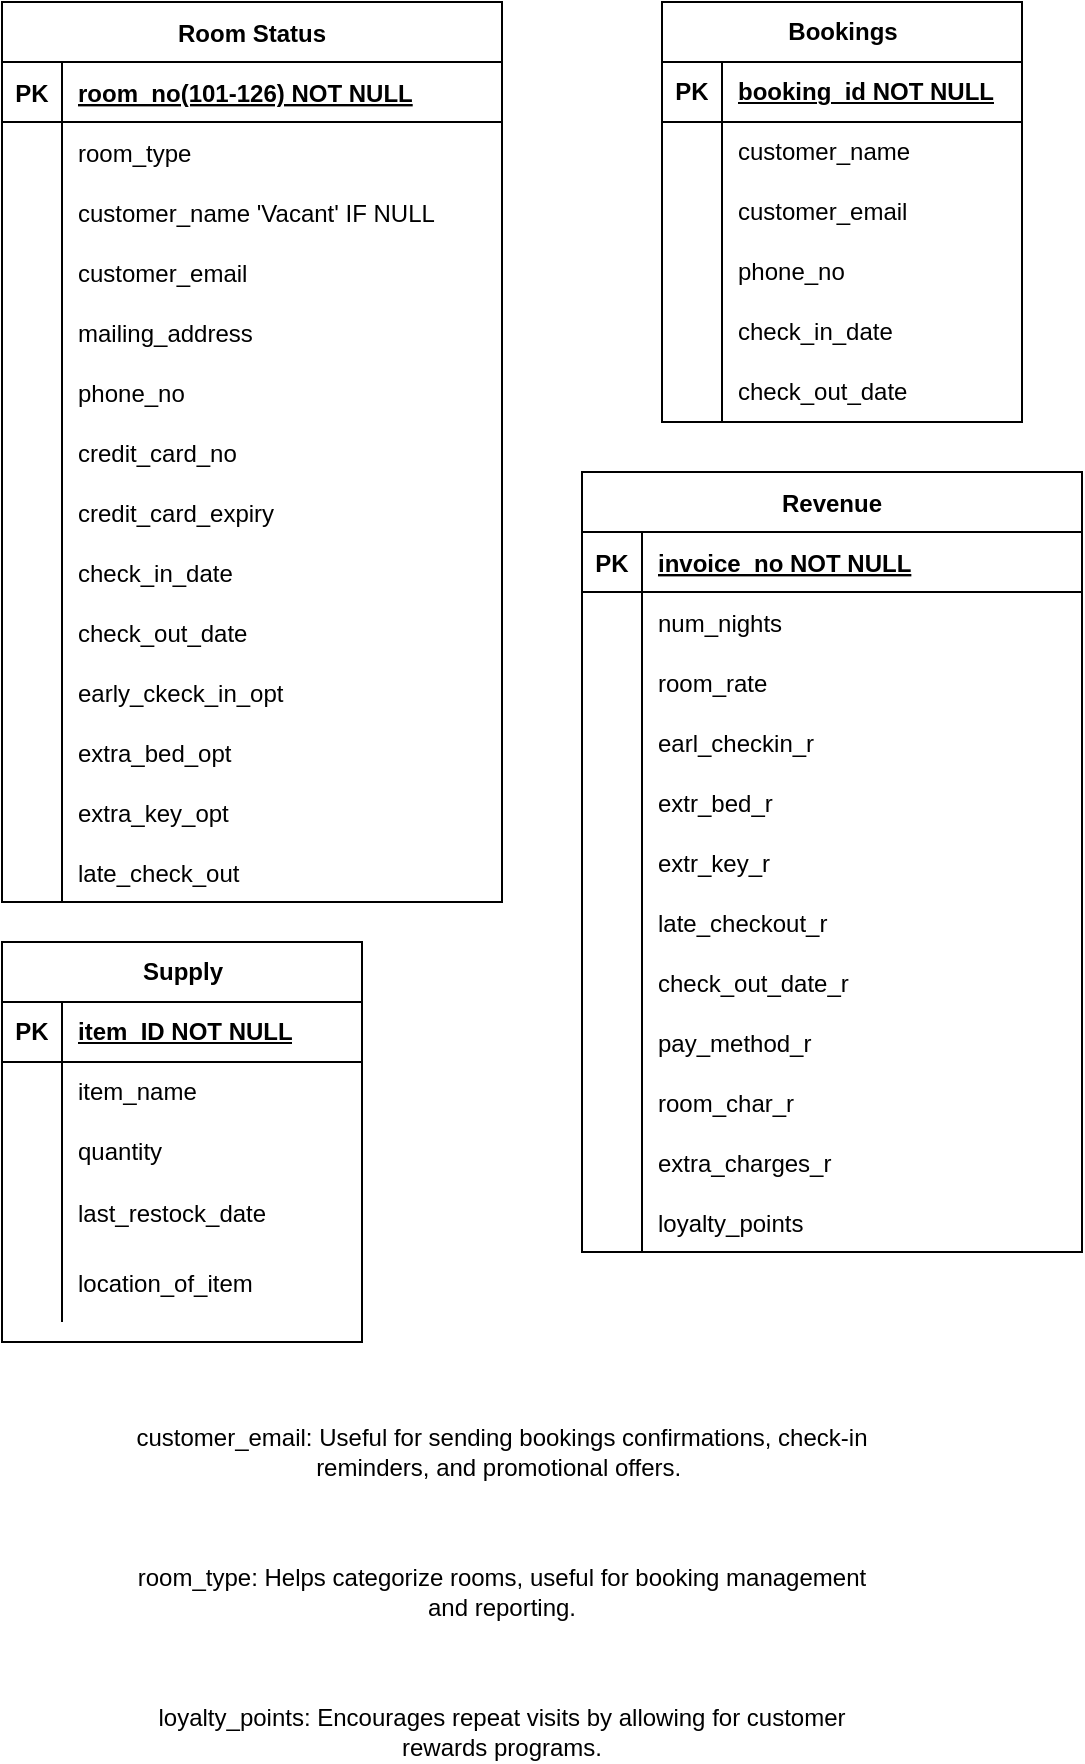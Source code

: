 <mxfile>
    <diagram id="R2lEEEUBdFMjLlhIrx00" name="Page-1">
        <mxGraphModel dx="530" dy="712" grid="1" gridSize="10" guides="1" tooltips="1" connect="1" arrows="1" fold="1" page="1" pageScale="1" pageWidth="850" pageHeight="1100" math="0" shadow="0" extFonts="Permanent Marker^https://fonts.googleapis.com/css?family=Permanent+Marker">
            <root>
                <mxCell id="0"/>
                <mxCell id="1" parent="0"/>
                <mxCell id="C-vyLk0tnHw3VtMMgP7b-23" value="Room Status" style="shape=table;startSize=30;container=1;collapsible=1;childLayout=tableLayout;fixedRows=1;rowLines=0;fontStyle=1;align=center;resizeLast=1;" parent="1" vertex="1">
                    <mxGeometry x="120" y="120" width="250" height="450" as="geometry">
                        <mxRectangle x="120" y="120" width="110" height="30" as="alternateBounds"/>
                    </mxGeometry>
                </mxCell>
                <mxCell id="C-vyLk0tnHw3VtMMgP7b-24" value="" style="shape=partialRectangle;collapsible=0;dropTarget=0;pointerEvents=0;fillColor=none;points=[[0,0.5],[1,0.5]];portConstraint=eastwest;top=0;left=0;right=0;bottom=1;" parent="C-vyLk0tnHw3VtMMgP7b-23" vertex="1">
                    <mxGeometry y="30" width="250" height="30" as="geometry"/>
                </mxCell>
                <mxCell id="C-vyLk0tnHw3VtMMgP7b-25" value="PK" style="shape=partialRectangle;overflow=hidden;connectable=0;fillColor=none;top=0;left=0;bottom=0;right=0;fontStyle=1;" parent="C-vyLk0tnHw3VtMMgP7b-24" vertex="1">
                    <mxGeometry width="30" height="30" as="geometry">
                        <mxRectangle width="30" height="30" as="alternateBounds"/>
                    </mxGeometry>
                </mxCell>
                <mxCell id="C-vyLk0tnHw3VtMMgP7b-26" value="room_no(101-126) NOT NULL" style="shape=partialRectangle;overflow=hidden;connectable=0;fillColor=none;top=0;left=0;bottom=0;right=0;align=left;spacingLeft=6;fontStyle=5;" parent="C-vyLk0tnHw3VtMMgP7b-24" vertex="1">
                    <mxGeometry x="30" width="220" height="30" as="geometry">
                        <mxRectangle width="220" height="30" as="alternateBounds"/>
                    </mxGeometry>
                </mxCell>
                <mxCell id="9" style="shape=partialRectangle;collapsible=0;dropTarget=0;pointerEvents=0;fillColor=none;points=[[0,0.5],[1,0.5]];portConstraint=eastwest;top=0;left=0;right=0;bottom=0;" vertex="1" parent="C-vyLk0tnHw3VtMMgP7b-23">
                    <mxGeometry y="60" width="250" height="30" as="geometry"/>
                </mxCell>
                <mxCell id="10" style="shape=partialRectangle;overflow=hidden;connectable=0;fillColor=none;top=0;left=0;bottom=0;right=0;" vertex="1" parent="9">
                    <mxGeometry width="30" height="30" as="geometry">
                        <mxRectangle width="30" height="30" as="alternateBounds"/>
                    </mxGeometry>
                </mxCell>
                <mxCell id="11" value="room_type" style="shape=partialRectangle;overflow=hidden;connectable=0;fillColor=none;top=0;left=0;bottom=0;right=0;align=left;spacingLeft=6;" vertex="1" parent="9">
                    <mxGeometry x="30" width="220" height="30" as="geometry">
                        <mxRectangle width="220" height="30" as="alternateBounds"/>
                    </mxGeometry>
                </mxCell>
                <mxCell id="C-vyLk0tnHw3VtMMgP7b-27" value="" style="shape=partialRectangle;collapsible=0;dropTarget=0;pointerEvents=0;fillColor=none;points=[[0,0.5],[1,0.5]];portConstraint=eastwest;top=0;left=0;right=0;bottom=0;" parent="C-vyLk0tnHw3VtMMgP7b-23" vertex="1">
                    <mxGeometry y="90" width="250" height="30" as="geometry"/>
                </mxCell>
                <mxCell id="C-vyLk0tnHw3VtMMgP7b-28" value="" style="shape=partialRectangle;overflow=hidden;connectable=0;fillColor=none;top=0;left=0;bottom=0;right=0;" parent="C-vyLk0tnHw3VtMMgP7b-27" vertex="1">
                    <mxGeometry width="30" height="30" as="geometry">
                        <mxRectangle width="30" height="30" as="alternateBounds"/>
                    </mxGeometry>
                </mxCell>
                <mxCell id="C-vyLk0tnHw3VtMMgP7b-29" value="customer_name 'Vacant' IF NULL" style="shape=partialRectangle;overflow=hidden;connectable=0;fillColor=none;top=0;left=0;bottom=0;right=0;align=left;spacingLeft=6;" parent="C-vyLk0tnHw3VtMMgP7b-27" vertex="1">
                    <mxGeometry x="30" width="220" height="30" as="geometry">
                        <mxRectangle width="220" height="30" as="alternateBounds"/>
                    </mxGeometry>
                </mxCell>
                <mxCell id="3" style="shape=partialRectangle;collapsible=0;dropTarget=0;pointerEvents=0;fillColor=none;points=[[0,0.5],[1,0.5]];portConstraint=eastwest;top=0;left=0;right=0;bottom=0;" vertex="1" parent="C-vyLk0tnHw3VtMMgP7b-23">
                    <mxGeometry y="120" width="250" height="30" as="geometry"/>
                </mxCell>
                <mxCell id="4" style="shape=partialRectangle;overflow=hidden;connectable=0;fillColor=none;top=0;left=0;bottom=0;right=0;" vertex="1" parent="3">
                    <mxGeometry width="30" height="30" as="geometry">
                        <mxRectangle width="30" height="30" as="alternateBounds"/>
                    </mxGeometry>
                </mxCell>
                <mxCell id="5" value="customer_email" style="shape=partialRectangle;overflow=hidden;connectable=0;fillColor=none;top=0;left=0;bottom=0;right=0;align=left;spacingLeft=6;" vertex="1" parent="3">
                    <mxGeometry x="30" width="220" height="30" as="geometry">
                        <mxRectangle width="220" height="30" as="alternateBounds"/>
                    </mxGeometry>
                </mxCell>
                <mxCell id="RKsbf4HWqDIi988v698g-14" style="shape=partialRectangle;collapsible=0;dropTarget=0;pointerEvents=0;fillColor=none;points=[[0,0.5],[1,0.5]];portConstraint=eastwest;top=0;left=0;right=0;bottom=0;" parent="C-vyLk0tnHw3VtMMgP7b-23" vertex="1">
                    <mxGeometry y="150" width="250" height="30" as="geometry"/>
                </mxCell>
                <mxCell id="RKsbf4HWqDIi988v698g-15" style="shape=partialRectangle;overflow=hidden;connectable=0;fillColor=none;top=0;left=0;bottom=0;right=0;" parent="RKsbf4HWqDIi988v698g-14" vertex="1">
                    <mxGeometry width="30" height="30" as="geometry">
                        <mxRectangle width="30" height="30" as="alternateBounds"/>
                    </mxGeometry>
                </mxCell>
                <mxCell id="RKsbf4HWqDIi988v698g-16" value="mailing_address" style="shape=partialRectangle;overflow=hidden;connectable=0;fillColor=none;top=0;left=0;bottom=0;right=0;align=left;spacingLeft=6;" parent="RKsbf4HWqDIi988v698g-14" vertex="1">
                    <mxGeometry x="30" width="220" height="30" as="geometry">
                        <mxRectangle width="220" height="30" as="alternateBounds"/>
                    </mxGeometry>
                </mxCell>
                <mxCell id="RKsbf4HWqDIi988v698g-17" style="shape=partialRectangle;collapsible=0;dropTarget=0;pointerEvents=0;fillColor=none;points=[[0,0.5],[1,0.5]];portConstraint=eastwest;top=0;left=0;right=0;bottom=0;" parent="C-vyLk0tnHw3VtMMgP7b-23" vertex="1">
                    <mxGeometry y="180" width="250" height="30" as="geometry"/>
                </mxCell>
                <mxCell id="RKsbf4HWqDIi988v698g-18" value="" style="shape=partialRectangle;overflow=hidden;connectable=0;fillColor=none;top=0;left=0;bottom=0;right=0;" parent="RKsbf4HWqDIi988v698g-17" vertex="1">
                    <mxGeometry width="30" height="30" as="geometry">
                        <mxRectangle width="30" height="30" as="alternateBounds"/>
                    </mxGeometry>
                </mxCell>
                <mxCell id="RKsbf4HWqDIi988v698g-19" value="phone_no" style="shape=partialRectangle;overflow=hidden;connectable=0;fillColor=none;top=0;left=0;bottom=0;right=0;align=left;spacingLeft=6;" parent="RKsbf4HWqDIi988v698g-17" vertex="1">
                    <mxGeometry x="30" width="220" height="30" as="geometry">
                        <mxRectangle width="220" height="30" as="alternateBounds"/>
                    </mxGeometry>
                </mxCell>
                <mxCell id="RKsbf4HWqDIi988v698g-20" style="shape=partialRectangle;collapsible=0;dropTarget=0;pointerEvents=0;fillColor=none;points=[[0,0.5],[1,0.5]];portConstraint=eastwest;top=0;left=0;right=0;bottom=0;" parent="C-vyLk0tnHw3VtMMgP7b-23" vertex="1">
                    <mxGeometry y="210" width="250" height="30" as="geometry"/>
                </mxCell>
                <mxCell id="RKsbf4HWqDIi988v698g-21" style="shape=partialRectangle;overflow=hidden;connectable=0;fillColor=none;top=0;left=0;bottom=0;right=0;" parent="RKsbf4HWqDIi988v698g-20" vertex="1">
                    <mxGeometry width="30" height="30" as="geometry">
                        <mxRectangle width="30" height="30" as="alternateBounds"/>
                    </mxGeometry>
                </mxCell>
                <mxCell id="RKsbf4HWqDIi988v698g-22" value="credit_card_no" style="shape=partialRectangle;overflow=hidden;connectable=0;fillColor=none;top=0;left=0;bottom=0;right=0;align=left;spacingLeft=6;" parent="RKsbf4HWqDIi988v698g-20" vertex="1">
                    <mxGeometry x="30" width="220" height="30" as="geometry">
                        <mxRectangle width="220" height="30" as="alternateBounds"/>
                    </mxGeometry>
                </mxCell>
                <mxCell id="RKsbf4HWqDIi988v698g-23" style="shape=partialRectangle;collapsible=0;dropTarget=0;pointerEvents=0;fillColor=none;points=[[0,0.5],[1,0.5]];portConstraint=eastwest;top=0;left=0;right=0;bottom=0;" parent="C-vyLk0tnHw3VtMMgP7b-23" vertex="1">
                    <mxGeometry y="240" width="250" height="30" as="geometry"/>
                </mxCell>
                <mxCell id="RKsbf4HWqDIi988v698g-24" style="shape=partialRectangle;overflow=hidden;connectable=0;fillColor=none;top=0;left=0;bottom=0;right=0;" parent="RKsbf4HWqDIi988v698g-23" vertex="1">
                    <mxGeometry width="30" height="30" as="geometry">
                        <mxRectangle width="30" height="30" as="alternateBounds"/>
                    </mxGeometry>
                </mxCell>
                <mxCell id="RKsbf4HWqDIi988v698g-25" value="credit_card_expiry" style="shape=partialRectangle;overflow=hidden;connectable=0;fillColor=none;top=0;left=0;bottom=0;right=0;align=left;spacingLeft=6;" parent="RKsbf4HWqDIi988v698g-23" vertex="1">
                    <mxGeometry x="30" width="220" height="30" as="geometry">
                        <mxRectangle width="220" height="30" as="alternateBounds"/>
                    </mxGeometry>
                </mxCell>
                <mxCell id="RKsbf4HWqDIi988v698g-26" style="shape=partialRectangle;collapsible=0;dropTarget=0;pointerEvents=0;fillColor=none;points=[[0,0.5],[1,0.5]];portConstraint=eastwest;top=0;left=0;right=0;bottom=0;" parent="C-vyLk0tnHw3VtMMgP7b-23" vertex="1">
                    <mxGeometry y="270" width="250" height="30" as="geometry"/>
                </mxCell>
                <mxCell id="RKsbf4HWqDIi988v698g-27" value="" style="shape=partialRectangle;overflow=hidden;connectable=0;fillColor=none;top=0;left=0;bottom=0;right=0;" parent="RKsbf4HWqDIi988v698g-26" vertex="1">
                    <mxGeometry width="30" height="30" as="geometry">
                        <mxRectangle width="30" height="30" as="alternateBounds"/>
                    </mxGeometry>
                </mxCell>
                <mxCell id="RKsbf4HWqDIi988v698g-28" value="check_in_date" style="shape=partialRectangle;overflow=hidden;connectable=0;fillColor=none;top=0;left=0;bottom=0;right=0;align=left;spacingLeft=6;" parent="RKsbf4HWqDIi988v698g-26" vertex="1">
                    <mxGeometry x="30" width="220" height="30" as="geometry">
                        <mxRectangle width="220" height="30" as="alternateBounds"/>
                    </mxGeometry>
                </mxCell>
                <mxCell id="RKsbf4HWqDIi988v698g-29" style="shape=partialRectangle;collapsible=0;dropTarget=0;pointerEvents=0;fillColor=none;points=[[0,0.5],[1,0.5]];portConstraint=eastwest;top=0;left=0;right=0;bottom=0;" parent="C-vyLk0tnHw3VtMMgP7b-23" vertex="1">
                    <mxGeometry y="300" width="250" height="30" as="geometry"/>
                </mxCell>
                <mxCell id="RKsbf4HWqDIi988v698g-30" value="" style="shape=partialRectangle;overflow=hidden;connectable=0;fillColor=none;top=0;left=0;bottom=0;right=0;" parent="RKsbf4HWqDIi988v698g-29" vertex="1">
                    <mxGeometry width="30" height="30" as="geometry">
                        <mxRectangle width="30" height="30" as="alternateBounds"/>
                    </mxGeometry>
                </mxCell>
                <mxCell id="RKsbf4HWqDIi988v698g-31" value="check_out_date" style="shape=partialRectangle;overflow=hidden;connectable=0;fillColor=none;top=0;left=0;bottom=0;right=0;align=left;spacingLeft=6;" parent="RKsbf4HWqDIi988v698g-29" vertex="1">
                    <mxGeometry x="30" width="220" height="30" as="geometry">
                        <mxRectangle width="220" height="30" as="alternateBounds"/>
                    </mxGeometry>
                </mxCell>
                <mxCell id="RKsbf4HWqDIi988v698g-32" style="shape=partialRectangle;collapsible=0;dropTarget=0;pointerEvents=0;fillColor=none;points=[[0,0.5],[1,0.5]];portConstraint=eastwest;top=0;left=0;right=0;bottom=0;" parent="C-vyLk0tnHw3VtMMgP7b-23" vertex="1">
                    <mxGeometry y="330" width="250" height="30" as="geometry"/>
                </mxCell>
                <mxCell id="RKsbf4HWqDIi988v698g-33" style="shape=partialRectangle;overflow=hidden;connectable=0;fillColor=none;top=0;left=0;bottom=0;right=0;" parent="RKsbf4HWqDIi988v698g-32" vertex="1">
                    <mxGeometry width="30" height="30" as="geometry">
                        <mxRectangle width="30" height="30" as="alternateBounds"/>
                    </mxGeometry>
                </mxCell>
                <mxCell id="RKsbf4HWqDIi988v698g-34" value="early_ckeck_in_opt" style="shape=partialRectangle;overflow=hidden;connectable=0;fillColor=none;top=0;left=0;bottom=0;right=0;align=left;spacingLeft=6;" parent="RKsbf4HWqDIi988v698g-32" vertex="1">
                    <mxGeometry x="30" width="220" height="30" as="geometry">
                        <mxRectangle width="220" height="30" as="alternateBounds"/>
                    </mxGeometry>
                </mxCell>
                <mxCell id="RKsbf4HWqDIi988v698g-47" style="shape=partialRectangle;collapsible=0;dropTarget=0;pointerEvents=0;fillColor=none;points=[[0,0.5],[1,0.5]];portConstraint=eastwest;top=0;left=0;right=0;bottom=0;" parent="C-vyLk0tnHw3VtMMgP7b-23" vertex="1">
                    <mxGeometry y="360" width="250" height="30" as="geometry"/>
                </mxCell>
                <mxCell id="RKsbf4HWqDIi988v698g-48" style="shape=partialRectangle;overflow=hidden;connectable=0;fillColor=none;top=0;left=0;bottom=0;right=0;" parent="RKsbf4HWqDIi988v698g-47" vertex="1">
                    <mxGeometry width="30" height="30" as="geometry">
                        <mxRectangle width="30" height="30" as="alternateBounds"/>
                    </mxGeometry>
                </mxCell>
                <mxCell id="RKsbf4HWqDIi988v698g-49" value="extra_bed_opt" style="shape=partialRectangle;overflow=hidden;connectable=0;fillColor=none;top=0;left=0;bottom=0;right=0;align=left;spacingLeft=6;" parent="RKsbf4HWqDIi988v698g-47" vertex="1">
                    <mxGeometry x="30" width="220" height="30" as="geometry">
                        <mxRectangle width="220" height="30" as="alternateBounds"/>
                    </mxGeometry>
                </mxCell>
                <mxCell id="RKsbf4HWqDIi988v698g-44" style="shape=partialRectangle;collapsible=0;dropTarget=0;pointerEvents=0;fillColor=none;points=[[0,0.5],[1,0.5]];portConstraint=eastwest;top=0;left=0;right=0;bottom=0;" parent="C-vyLk0tnHw3VtMMgP7b-23" vertex="1">
                    <mxGeometry y="390" width="250" height="30" as="geometry"/>
                </mxCell>
                <mxCell id="RKsbf4HWqDIi988v698g-45" style="shape=partialRectangle;overflow=hidden;connectable=0;fillColor=none;top=0;left=0;bottom=0;right=0;" parent="RKsbf4HWqDIi988v698g-44" vertex="1">
                    <mxGeometry width="30" height="30" as="geometry">
                        <mxRectangle width="30" height="30" as="alternateBounds"/>
                    </mxGeometry>
                </mxCell>
                <mxCell id="RKsbf4HWqDIi988v698g-46" value="extra_key_opt" style="shape=partialRectangle;overflow=hidden;connectable=0;fillColor=none;top=0;left=0;bottom=0;right=0;align=left;spacingLeft=6;" parent="RKsbf4HWqDIi988v698g-44" vertex="1">
                    <mxGeometry x="30" width="220" height="30" as="geometry">
                        <mxRectangle width="220" height="30" as="alternateBounds"/>
                    </mxGeometry>
                </mxCell>
                <mxCell id="RKsbf4HWqDIi988v698g-41" style="shape=partialRectangle;collapsible=0;dropTarget=0;pointerEvents=0;fillColor=none;points=[[0,0.5],[1,0.5]];portConstraint=eastwest;top=0;left=0;right=0;bottom=0;" parent="C-vyLk0tnHw3VtMMgP7b-23" vertex="1">
                    <mxGeometry y="420" width="250" height="30" as="geometry"/>
                </mxCell>
                <mxCell id="RKsbf4HWqDIi988v698g-42" style="shape=partialRectangle;overflow=hidden;connectable=0;fillColor=none;top=0;left=0;bottom=0;right=0;" parent="RKsbf4HWqDIi988v698g-41" vertex="1">
                    <mxGeometry width="30" height="30" as="geometry">
                        <mxRectangle width="30" height="30" as="alternateBounds"/>
                    </mxGeometry>
                </mxCell>
                <mxCell id="RKsbf4HWqDIi988v698g-43" value="late_check_out" style="shape=partialRectangle;overflow=hidden;connectable=0;fillColor=none;top=0;left=0;bottom=0;right=0;align=left;spacingLeft=6;" parent="RKsbf4HWqDIi988v698g-41" vertex="1">
                    <mxGeometry x="30" width="220" height="30" as="geometry">
                        <mxRectangle width="220" height="30" as="alternateBounds"/>
                    </mxGeometry>
                </mxCell>
                <mxCell id="RKsbf4HWqDIi988v698g-50" value="Bookings" style="shape=table;startSize=30;container=1;collapsible=1;childLayout=tableLayout;fixedRows=1;rowLines=0;fontStyle=1;align=center;resizeLast=1;html=1;" parent="1" vertex="1">
                    <mxGeometry x="450" y="120" width="180" height="210" as="geometry"/>
                </mxCell>
                <mxCell id="RKsbf4HWqDIi988v698g-51" value="" style="shape=tableRow;horizontal=0;startSize=0;swimlaneHead=0;swimlaneBody=0;fillColor=none;collapsible=0;dropTarget=0;points=[[0,0.5],[1,0.5]];portConstraint=eastwest;top=0;left=0;right=0;bottom=1;" parent="RKsbf4HWqDIi988v698g-50" vertex="1">
                    <mxGeometry y="30" width="180" height="30" as="geometry"/>
                </mxCell>
                <mxCell id="RKsbf4HWqDIi988v698g-52" value="PK" style="shape=partialRectangle;connectable=0;fillColor=none;top=0;left=0;bottom=0;right=0;fontStyle=1;overflow=hidden;whiteSpace=wrap;html=1;" parent="RKsbf4HWqDIi988v698g-51" vertex="1">
                    <mxGeometry width="30" height="30" as="geometry">
                        <mxRectangle width="30" height="30" as="alternateBounds"/>
                    </mxGeometry>
                </mxCell>
                <mxCell id="RKsbf4HWqDIi988v698g-53" value="booking_id NOT NULL" style="shape=partialRectangle;connectable=0;fillColor=none;top=0;left=0;bottom=0;right=0;align=left;spacingLeft=6;fontStyle=5;overflow=hidden;whiteSpace=wrap;html=1;" parent="RKsbf4HWqDIi988v698g-51" vertex="1">
                    <mxGeometry x="30" width="150" height="30" as="geometry">
                        <mxRectangle width="150" height="30" as="alternateBounds"/>
                    </mxGeometry>
                </mxCell>
                <mxCell id="RKsbf4HWqDIi988v698g-54" value="" style="shape=tableRow;horizontal=0;startSize=0;swimlaneHead=0;swimlaneBody=0;fillColor=none;collapsible=0;dropTarget=0;points=[[0,0.5],[1,0.5]];portConstraint=eastwest;top=0;left=0;right=0;bottom=0;" parent="RKsbf4HWqDIi988v698g-50" vertex="1">
                    <mxGeometry y="60" width="180" height="30" as="geometry"/>
                </mxCell>
                <mxCell id="RKsbf4HWqDIi988v698g-55" value="" style="shape=partialRectangle;connectable=0;fillColor=none;top=0;left=0;bottom=0;right=0;editable=1;overflow=hidden;whiteSpace=wrap;html=1;" parent="RKsbf4HWqDIi988v698g-54" vertex="1">
                    <mxGeometry width="30" height="30" as="geometry">
                        <mxRectangle width="30" height="30" as="alternateBounds"/>
                    </mxGeometry>
                </mxCell>
                <mxCell id="RKsbf4HWqDIi988v698g-56" value="customer_name" style="shape=partialRectangle;connectable=0;fillColor=none;top=0;left=0;bottom=0;right=0;align=left;spacingLeft=6;overflow=hidden;whiteSpace=wrap;html=1;" parent="RKsbf4HWqDIi988v698g-54" vertex="1">
                    <mxGeometry x="30" width="150" height="30" as="geometry">
                        <mxRectangle width="150" height="30" as="alternateBounds"/>
                    </mxGeometry>
                </mxCell>
                <mxCell id="6" style="shape=tableRow;horizontal=0;startSize=0;swimlaneHead=0;swimlaneBody=0;fillColor=none;collapsible=0;dropTarget=0;points=[[0,0.5],[1,0.5]];portConstraint=eastwest;top=0;left=0;right=0;bottom=0;" vertex="1" parent="RKsbf4HWqDIi988v698g-50">
                    <mxGeometry y="90" width="180" height="30" as="geometry"/>
                </mxCell>
                <mxCell id="7" style="shape=partialRectangle;connectable=0;fillColor=none;top=0;left=0;bottom=0;right=0;editable=1;overflow=hidden;whiteSpace=wrap;html=1;" vertex="1" parent="6">
                    <mxGeometry width="30" height="30" as="geometry">
                        <mxRectangle width="30" height="30" as="alternateBounds"/>
                    </mxGeometry>
                </mxCell>
                <mxCell id="8" value="customer_email" style="shape=partialRectangle;connectable=0;fillColor=none;top=0;left=0;bottom=0;right=0;align=left;spacingLeft=6;overflow=hidden;whiteSpace=wrap;html=1;" vertex="1" parent="6">
                    <mxGeometry x="30" width="150" height="30" as="geometry">
                        <mxRectangle width="150" height="30" as="alternateBounds"/>
                    </mxGeometry>
                </mxCell>
                <mxCell id="RKsbf4HWqDIi988v698g-57" value="" style="shape=tableRow;horizontal=0;startSize=0;swimlaneHead=0;swimlaneBody=0;fillColor=none;collapsible=0;dropTarget=0;points=[[0,0.5],[1,0.5]];portConstraint=eastwest;top=0;left=0;right=0;bottom=0;" parent="RKsbf4HWqDIi988v698g-50" vertex="1">
                    <mxGeometry y="120" width="180" height="30" as="geometry"/>
                </mxCell>
                <mxCell id="RKsbf4HWqDIi988v698g-58" value="" style="shape=partialRectangle;connectable=0;fillColor=none;top=0;left=0;bottom=0;right=0;editable=1;overflow=hidden;whiteSpace=wrap;html=1;" parent="RKsbf4HWqDIi988v698g-57" vertex="1">
                    <mxGeometry width="30" height="30" as="geometry">
                        <mxRectangle width="30" height="30" as="alternateBounds"/>
                    </mxGeometry>
                </mxCell>
                <mxCell id="RKsbf4HWqDIi988v698g-59" value="phone_no" style="shape=partialRectangle;connectable=0;fillColor=none;top=0;left=0;bottom=0;right=0;align=left;spacingLeft=6;overflow=hidden;whiteSpace=wrap;html=1;" parent="RKsbf4HWqDIi988v698g-57" vertex="1">
                    <mxGeometry x="30" width="150" height="30" as="geometry">
                        <mxRectangle width="150" height="30" as="alternateBounds"/>
                    </mxGeometry>
                </mxCell>
                <mxCell id="RKsbf4HWqDIi988v698g-60" value="" style="shape=tableRow;horizontal=0;startSize=0;swimlaneHead=0;swimlaneBody=0;fillColor=none;collapsible=0;dropTarget=0;points=[[0,0.5],[1,0.5]];portConstraint=eastwest;top=0;left=0;right=0;bottom=0;" parent="RKsbf4HWqDIi988v698g-50" vertex="1">
                    <mxGeometry y="150" width="180" height="30" as="geometry"/>
                </mxCell>
                <mxCell id="RKsbf4HWqDIi988v698g-61" value="" style="shape=partialRectangle;connectable=0;fillColor=none;top=0;left=0;bottom=0;right=0;editable=1;overflow=hidden;whiteSpace=wrap;html=1;" parent="RKsbf4HWqDIi988v698g-60" vertex="1">
                    <mxGeometry width="30" height="30" as="geometry">
                        <mxRectangle width="30" height="30" as="alternateBounds"/>
                    </mxGeometry>
                </mxCell>
                <mxCell id="RKsbf4HWqDIi988v698g-62" value="check_in_date" style="shape=partialRectangle;connectable=0;fillColor=none;top=0;left=0;bottom=0;right=0;align=left;spacingLeft=6;overflow=hidden;whiteSpace=wrap;html=1;" parent="RKsbf4HWqDIi988v698g-60" vertex="1">
                    <mxGeometry x="30" width="150" height="30" as="geometry">
                        <mxRectangle width="150" height="30" as="alternateBounds"/>
                    </mxGeometry>
                </mxCell>
                <mxCell id="RKsbf4HWqDIi988v698g-63" style="shape=tableRow;horizontal=0;startSize=0;swimlaneHead=0;swimlaneBody=0;fillColor=none;collapsible=0;dropTarget=0;points=[[0,0.5],[1,0.5]];portConstraint=eastwest;top=0;left=0;right=0;bottom=0;" parent="RKsbf4HWqDIi988v698g-50" vertex="1">
                    <mxGeometry y="180" width="180" height="30" as="geometry"/>
                </mxCell>
                <mxCell id="RKsbf4HWqDIi988v698g-64" style="shape=partialRectangle;connectable=0;fillColor=none;top=0;left=0;bottom=0;right=0;editable=1;overflow=hidden;whiteSpace=wrap;html=1;" parent="RKsbf4HWqDIi988v698g-63" vertex="1">
                    <mxGeometry width="30" height="30" as="geometry">
                        <mxRectangle width="30" height="30" as="alternateBounds"/>
                    </mxGeometry>
                </mxCell>
                <mxCell id="RKsbf4HWqDIi988v698g-65" value="check_out_date" style="shape=partialRectangle;connectable=0;fillColor=none;top=0;left=0;bottom=0;right=0;align=left;spacingLeft=6;overflow=hidden;whiteSpace=wrap;html=1;" parent="RKsbf4HWqDIi988v698g-63" vertex="1">
                    <mxGeometry x="30" width="150" height="30" as="geometry">
                        <mxRectangle width="150" height="30" as="alternateBounds"/>
                    </mxGeometry>
                </mxCell>
                <mxCell id="ao6cUQUx2ho7nCxAlNpD-6" value="Revenue" style="shape=table;startSize=30;container=1;collapsible=1;childLayout=tableLayout;fixedRows=1;rowLines=0;fontStyle=1;align=center;resizeLast=1;" parent="1" vertex="1">
                    <mxGeometry x="410" y="355" width="250" height="390" as="geometry">
                        <mxRectangle x="120" y="120" width="110" height="30" as="alternateBounds"/>
                    </mxGeometry>
                </mxCell>
                <mxCell id="ao6cUQUx2ho7nCxAlNpD-7" value="" style="shape=partialRectangle;collapsible=0;dropTarget=0;pointerEvents=0;fillColor=none;points=[[0,0.5],[1,0.5]];portConstraint=eastwest;top=0;left=0;right=0;bottom=1;" parent="ao6cUQUx2ho7nCxAlNpD-6" vertex="1">
                    <mxGeometry y="30" width="250" height="30" as="geometry"/>
                </mxCell>
                <mxCell id="ao6cUQUx2ho7nCxAlNpD-8" value="PK" style="shape=partialRectangle;overflow=hidden;connectable=0;fillColor=none;top=0;left=0;bottom=0;right=0;fontStyle=1;" parent="ao6cUQUx2ho7nCxAlNpD-7" vertex="1">
                    <mxGeometry width="30" height="30" as="geometry">
                        <mxRectangle width="30" height="30" as="alternateBounds"/>
                    </mxGeometry>
                </mxCell>
                <mxCell id="ao6cUQUx2ho7nCxAlNpD-9" value="invoice_no NOT NULL" style="shape=partialRectangle;overflow=hidden;connectable=0;fillColor=none;top=0;left=0;bottom=0;right=0;align=left;spacingLeft=6;fontStyle=5;" parent="ao6cUQUx2ho7nCxAlNpD-7" vertex="1">
                    <mxGeometry x="30" width="220" height="30" as="geometry">
                        <mxRectangle width="220" height="30" as="alternateBounds"/>
                    </mxGeometry>
                </mxCell>
                <mxCell id="ao6cUQUx2ho7nCxAlNpD-10" value="" style="shape=partialRectangle;collapsible=0;dropTarget=0;pointerEvents=0;fillColor=none;points=[[0,0.5],[1,0.5]];portConstraint=eastwest;top=0;left=0;right=0;bottom=0;" parent="ao6cUQUx2ho7nCxAlNpD-6" vertex="1">
                    <mxGeometry y="60" width="250" height="30" as="geometry"/>
                </mxCell>
                <mxCell id="ao6cUQUx2ho7nCxAlNpD-11" value="" style="shape=partialRectangle;overflow=hidden;connectable=0;fillColor=none;top=0;left=0;bottom=0;right=0;" parent="ao6cUQUx2ho7nCxAlNpD-10" vertex="1">
                    <mxGeometry width="30" height="30" as="geometry">
                        <mxRectangle width="30" height="30" as="alternateBounds"/>
                    </mxGeometry>
                </mxCell>
                <mxCell id="ao6cUQUx2ho7nCxAlNpD-12" value="num_nights" style="shape=partialRectangle;overflow=hidden;connectable=0;fillColor=none;top=0;left=0;bottom=0;right=0;align=left;spacingLeft=6;" parent="ao6cUQUx2ho7nCxAlNpD-10" vertex="1">
                    <mxGeometry x="30" width="220" height="30" as="geometry">
                        <mxRectangle width="220" height="30" as="alternateBounds"/>
                    </mxGeometry>
                </mxCell>
                <mxCell id="ao6cUQUx2ho7nCxAlNpD-13" style="shape=partialRectangle;collapsible=0;dropTarget=0;pointerEvents=0;fillColor=none;points=[[0,0.5],[1,0.5]];portConstraint=eastwest;top=0;left=0;right=0;bottom=0;" parent="ao6cUQUx2ho7nCxAlNpD-6" vertex="1">
                    <mxGeometry y="90" width="250" height="30" as="geometry"/>
                </mxCell>
                <mxCell id="ao6cUQUx2ho7nCxAlNpD-14" style="shape=partialRectangle;overflow=hidden;connectable=0;fillColor=none;top=0;left=0;bottom=0;right=0;" parent="ao6cUQUx2ho7nCxAlNpD-13" vertex="1">
                    <mxGeometry width="30" height="30" as="geometry">
                        <mxRectangle width="30" height="30" as="alternateBounds"/>
                    </mxGeometry>
                </mxCell>
                <mxCell id="ao6cUQUx2ho7nCxAlNpD-15" value="room_rate" style="shape=partialRectangle;overflow=hidden;connectable=0;fillColor=none;top=0;left=0;bottom=0;right=0;align=left;spacingLeft=6;" parent="ao6cUQUx2ho7nCxAlNpD-13" vertex="1">
                    <mxGeometry x="30" width="220" height="30" as="geometry">
                        <mxRectangle width="220" height="30" as="alternateBounds"/>
                    </mxGeometry>
                </mxCell>
                <mxCell id="ao6cUQUx2ho7nCxAlNpD-16" style="shape=partialRectangle;collapsible=0;dropTarget=0;pointerEvents=0;fillColor=none;points=[[0,0.5],[1,0.5]];portConstraint=eastwest;top=0;left=0;right=0;bottom=0;" parent="ao6cUQUx2ho7nCxAlNpD-6" vertex="1">
                    <mxGeometry y="120" width="250" height="30" as="geometry"/>
                </mxCell>
                <mxCell id="ao6cUQUx2ho7nCxAlNpD-17" value="" style="shape=partialRectangle;overflow=hidden;connectable=0;fillColor=none;top=0;left=0;bottom=0;right=0;" parent="ao6cUQUx2ho7nCxAlNpD-16" vertex="1">
                    <mxGeometry width="30" height="30" as="geometry">
                        <mxRectangle width="30" height="30" as="alternateBounds"/>
                    </mxGeometry>
                </mxCell>
                <mxCell id="ao6cUQUx2ho7nCxAlNpD-18" value="earl_checkin_r" style="shape=partialRectangle;overflow=hidden;connectable=0;fillColor=none;top=0;left=0;bottom=0;right=0;align=left;spacingLeft=6;" parent="ao6cUQUx2ho7nCxAlNpD-16" vertex="1">
                    <mxGeometry x="30" width="220" height="30" as="geometry">
                        <mxRectangle width="220" height="30" as="alternateBounds"/>
                    </mxGeometry>
                </mxCell>
                <mxCell id="ao6cUQUx2ho7nCxAlNpD-19" style="shape=partialRectangle;collapsible=0;dropTarget=0;pointerEvents=0;fillColor=none;points=[[0,0.5],[1,0.5]];portConstraint=eastwest;top=0;left=0;right=0;bottom=0;" parent="ao6cUQUx2ho7nCxAlNpD-6" vertex="1">
                    <mxGeometry y="150" width="250" height="30" as="geometry"/>
                </mxCell>
                <mxCell id="ao6cUQUx2ho7nCxAlNpD-20" style="shape=partialRectangle;overflow=hidden;connectable=0;fillColor=none;top=0;left=0;bottom=0;right=0;" parent="ao6cUQUx2ho7nCxAlNpD-19" vertex="1">
                    <mxGeometry width="30" height="30" as="geometry">
                        <mxRectangle width="30" height="30" as="alternateBounds"/>
                    </mxGeometry>
                </mxCell>
                <mxCell id="ao6cUQUx2ho7nCxAlNpD-21" value="extr_bed_r" style="shape=partialRectangle;overflow=hidden;connectable=0;fillColor=none;top=0;left=0;bottom=0;right=0;align=left;spacingLeft=6;" parent="ao6cUQUx2ho7nCxAlNpD-19" vertex="1">
                    <mxGeometry x="30" width="220" height="30" as="geometry">
                        <mxRectangle width="220" height="30" as="alternateBounds"/>
                    </mxGeometry>
                </mxCell>
                <mxCell id="ao6cUQUx2ho7nCxAlNpD-22" style="shape=partialRectangle;collapsible=0;dropTarget=0;pointerEvents=0;fillColor=none;points=[[0,0.5],[1,0.5]];portConstraint=eastwest;top=0;left=0;right=0;bottom=0;" parent="ao6cUQUx2ho7nCxAlNpD-6" vertex="1">
                    <mxGeometry y="180" width="250" height="30" as="geometry"/>
                </mxCell>
                <mxCell id="ao6cUQUx2ho7nCxAlNpD-23" style="shape=partialRectangle;overflow=hidden;connectable=0;fillColor=none;top=0;left=0;bottom=0;right=0;" parent="ao6cUQUx2ho7nCxAlNpD-22" vertex="1">
                    <mxGeometry width="30" height="30" as="geometry">
                        <mxRectangle width="30" height="30" as="alternateBounds"/>
                    </mxGeometry>
                </mxCell>
                <mxCell id="ao6cUQUx2ho7nCxAlNpD-24" value="extr_key_r" style="shape=partialRectangle;overflow=hidden;connectable=0;fillColor=none;top=0;left=0;bottom=0;right=0;align=left;spacingLeft=6;" parent="ao6cUQUx2ho7nCxAlNpD-22" vertex="1">
                    <mxGeometry x="30" width="220" height="30" as="geometry">
                        <mxRectangle width="220" height="30" as="alternateBounds"/>
                    </mxGeometry>
                </mxCell>
                <mxCell id="ao6cUQUx2ho7nCxAlNpD-25" style="shape=partialRectangle;collapsible=0;dropTarget=0;pointerEvents=0;fillColor=none;points=[[0,0.5],[1,0.5]];portConstraint=eastwest;top=0;left=0;right=0;bottom=0;" parent="ao6cUQUx2ho7nCxAlNpD-6" vertex="1">
                    <mxGeometry y="210" width="250" height="30" as="geometry"/>
                </mxCell>
                <mxCell id="ao6cUQUx2ho7nCxAlNpD-26" value="" style="shape=partialRectangle;overflow=hidden;connectable=0;fillColor=none;top=0;left=0;bottom=0;right=0;" parent="ao6cUQUx2ho7nCxAlNpD-25" vertex="1">
                    <mxGeometry width="30" height="30" as="geometry">
                        <mxRectangle width="30" height="30" as="alternateBounds"/>
                    </mxGeometry>
                </mxCell>
                <mxCell id="ao6cUQUx2ho7nCxAlNpD-27" value="late_checkout_r" style="shape=partialRectangle;overflow=hidden;connectable=0;fillColor=none;top=0;left=0;bottom=0;right=0;align=left;spacingLeft=6;" parent="ao6cUQUx2ho7nCxAlNpD-25" vertex="1">
                    <mxGeometry x="30" width="220" height="30" as="geometry">
                        <mxRectangle width="220" height="30" as="alternateBounds"/>
                    </mxGeometry>
                </mxCell>
                <mxCell id="ao6cUQUx2ho7nCxAlNpD-28" style="shape=partialRectangle;collapsible=0;dropTarget=0;pointerEvents=0;fillColor=none;points=[[0,0.5],[1,0.5]];portConstraint=eastwest;top=0;left=0;right=0;bottom=0;" parent="ao6cUQUx2ho7nCxAlNpD-6" vertex="1">
                    <mxGeometry y="240" width="250" height="30" as="geometry"/>
                </mxCell>
                <mxCell id="ao6cUQUx2ho7nCxAlNpD-29" value="" style="shape=partialRectangle;overflow=hidden;connectable=0;fillColor=none;top=0;left=0;bottom=0;right=0;" parent="ao6cUQUx2ho7nCxAlNpD-28" vertex="1">
                    <mxGeometry width="30" height="30" as="geometry">
                        <mxRectangle width="30" height="30" as="alternateBounds"/>
                    </mxGeometry>
                </mxCell>
                <mxCell id="ao6cUQUx2ho7nCxAlNpD-30" value="check_out_date_r" style="shape=partialRectangle;overflow=hidden;connectable=0;fillColor=none;top=0;left=0;bottom=0;right=0;align=left;spacingLeft=6;" parent="ao6cUQUx2ho7nCxAlNpD-28" vertex="1">
                    <mxGeometry x="30" width="220" height="30" as="geometry">
                        <mxRectangle width="220" height="30" as="alternateBounds"/>
                    </mxGeometry>
                </mxCell>
                <mxCell id="ao6cUQUx2ho7nCxAlNpD-31" style="shape=partialRectangle;collapsible=0;dropTarget=0;pointerEvents=0;fillColor=none;points=[[0,0.5],[1,0.5]];portConstraint=eastwest;top=0;left=0;right=0;bottom=0;" parent="ao6cUQUx2ho7nCxAlNpD-6" vertex="1">
                    <mxGeometry y="270" width="250" height="30" as="geometry"/>
                </mxCell>
                <mxCell id="ao6cUQUx2ho7nCxAlNpD-32" style="shape=partialRectangle;overflow=hidden;connectable=0;fillColor=none;top=0;left=0;bottom=0;right=0;" parent="ao6cUQUx2ho7nCxAlNpD-31" vertex="1">
                    <mxGeometry width="30" height="30" as="geometry">
                        <mxRectangle width="30" height="30" as="alternateBounds"/>
                    </mxGeometry>
                </mxCell>
                <mxCell id="ao6cUQUx2ho7nCxAlNpD-33" value="pay_method_r" style="shape=partialRectangle;overflow=hidden;connectable=0;fillColor=none;top=0;left=0;bottom=0;right=0;align=left;spacingLeft=6;" parent="ao6cUQUx2ho7nCxAlNpD-31" vertex="1">
                    <mxGeometry x="30" width="220" height="30" as="geometry">
                        <mxRectangle width="220" height="30" as="alternateBounds"/>
                    </mxGeometry>
                </mxCell>
                <mxCell id="ao6cUQUx2ho7nCxAlNpD-34" style="shape=partialRectangle;collapsible=0;dropTarget=0;pointerEvents=0;fillColor=none;points=[[0,0.5],[1,0.5]];portConstraint=eastwest;top=0;left=0;right=0;bottom=0;" parent="ao6cUQUx2ho7nCxAlNpD-6" vertex="1">
                    <mxGeometry y="300" width="250" height="30" as="geometry"/>
                </mxCell>
                <mxCell id="ao6cUQUx2ho7nCxAlNpD-35" style="shape=partialRectangle;overflow=hidden;connectable=0;fillColor=none;top=0;left=0;bottom=0;right=0;" parent="ao6cUQUx2ho7nCxAlNpD-34" vertex="1">
                    <mxGeometry width="30" height="30" as="geometry">
                        <mxRectangle width="30" height="30" as="alternateBounds"/>
                    </mxGeometry>
                </mxCell>
                <mxCell id="ao6cUQUx2ho7nCxAlNpD-36" value="room_char_r" style="shape=partialRectangle;overflow=hidden;connectable=0;fillColor=none;top=0;left=0;bottom=0;right=0;align=left;spacingLeft=6;" parent="ao6cUQUx2ho7nCxAlNpD-34" vertex="1">
                    <mxGeometry x="30" width="220" height="30" as="geometry">
                        <mxRectangle width="220" height="30" as="alternateBounds"/>
                    </mxGeometry>
                </mxCell>
                <mxCell id="ao6cUQUx2ho7nCxAlNpD-37" style="shape=partialRectangle;collapsible=0;dropTarget=0;pointerEvents=0;fillColor=none;points=[[0,0.5],[1,0.5]];portConstraint=eastwest;top=0;left=0;right=0;bottom=0;" parent="ao6cUQUx2ho7nCxAlNpD-6" vertex="1">
                    <mxGeometry y="330" width="250" height="30" as="geometry"/>
                </mxCell>
                <mxCell id="ao6cUQUx2ho7nCxAlNpD-38" style="shape=partialRectangle;overflow=hidden;connectable=0;fillColor=none;top=0;left=0;bottom=0;right=0;" parent="ao6cUQUx2ho7nCxAlNpD-37" vertex="1">
                    <mxGeometry width="30" height="30" as="geometry">
                        <mxRectangle width="30" height="30" as="alternateBounds"/>
                    </mxGeometry>
                </mxCell>
                <mxCell id="ao6cUQUx2ho7nCxAlNpD-39" value="extra_charges_r" style="shape=partialRectangle;overflow=hidden;connectable=0;fillColor=none;top=0;left=0;bottom=0;right=0;align=left;spacingLeft=6;" parent="ao6cUQUx2ho7nCxAlNpD-37" vertex="1">
                    <mxGeometry x="30" width="220" height="30" as="geometry">
                        <mxRectangle width="220" height="30" as="alternateBounds"/>
                    </mxGeometry>
                </mxCell>
                <mxCell id="ao6cUQUx2ho7nCxAlNpD-40" style="shape=partialRectangle;collapsible=0;dropTarget=0;pointerEvents=0;fillColor=none;points=[[0,0.5],[1,0.5]];portConstraint=eastwest;top=0;left=0;right=0;bottom=0;" parent="ao6cUQUx2ho7nCxAlNpD-6" vertex="1">
                    <mxGeometry y="360" width="250" height="30" as="geometry"/>
                </mxCell>
                <mxCell id="ao6cUQUx2ho7nCxAlNpD-41" style="shape=partialRectangle;overflow=hidden;connectable=0;fillColor=none;top=0;left=0;bottom=0;right=0;" parent="ao6cUQUx2ho7nCxAlNpD-40" vertex="1">
                    <mxGeometry width="30" height="30" as="geometry">
                        <mxRectangle width="30" height="30" as="alternateBounds"/>
                    </mxGeometry>
                </mxCell>
                <mxCell id="ao6cUQUx2ho7nCxAlNpD-42" value="loyalty_points" style="shape=partialRectangle;overflow=hidden;connectable=0;fillColor=none;top=0;left=0;bottom=0;right=0;align=left;spacingLeft=6;" parent="ao6cUQUx2ho7nCxAlNpD-40" vertex="1">
                    <mxGeometry x="30" width="220" height="30" as="geometry">
                        <mxRectangle width="220" height="30" as="alternateBounds"/>
                    </mxGeometry>
                </mxCell>
                <mxCell id="IV7gzyRY8yfYiNYzjquc-37" value="Supply" style="shape=table;startSize=30;container=1;collapsible=1;childLayout=tableLayout;fixedRows=1;rowLines=0;fontStyle=1;align=center;resizeLast=1;html=1;" parent="1" vertex="1">
                    <mxGeometry x="120" y="590" width="180" height="200" as="geometry"/>
                </mxCell>
                <mxCell id="IV7gzyRY8yfYiNYzjquc-38" value="" style="shape=tableRow;horizontal=0;startSize=0;swimlaneHead=0;swimlaneBody=0;fillColor=none;collapsible=0;dropTarget=0;points=[[0,0.5],[1,0.5]];portConstraint=eastwest;top=0;left=0;right=0;bottom=1;" parent="IV7gzyRY8yfYiNYzjquc-37" vertex="1">
                    <mxGeometry y="30" width="180" height="30" as="geometry"/>
                </mxCell>
                <mxCell id="IV7gzyRY8yfYiNYzjquc-39" value="PK" style="shape=partialRectangle;connectable=0;fillColor=none;top=0;left=0;bottom=0;right=0;fontStyle=1;overflow=hidden;whiteSpace=wrap;html=1;" parent="IV7gzyRY8yfYiNYzjquc-38" vertex="1">
                    <mxGeometry width="30" height="30" as="geometry">
                        <mxRectangle width="30" height="30" as="alternateBounds"/>
                    </mxGeometry>
                </mxCell>
                <mxCell id="IV7gzyRY8yfYiNYzjquc-40" value="item_ID NOT NULL" style="shape=partialRectangle;connectable=0;fillColor=none;top=0;left=0;bottom=0;right=0;align=left;spacingLeft=6;fontStyle=5;overflow=hidden;whiteSpace=wrap;html=1;" parent="IV7gzyRY8yfYiNYzjquc-38" vertex="1">
                    <mxGeometry x="30" width="150" height="30" as="geometry">
                        <mxRectangle width="150" height="30" as="alternateBounds"/>
                    </mxGeometry>
                </mxCell>
                <mxCell id="IV7gzyRY8yfYiNYzjquc-44" value="" style="shape=tableRow;horizontal=0;startSize=0;swimlaneHead=0;swimlaneBody=0;fillColor=none;collapsible=0;dropTarget=0;points=[[0,0.5],[1,0.5]];portConstraint=eastwest;top=0;left=0;right=0;bottom=0;" parent="IV7gzyRY8yfYiNYzjquc-37" vertex="1">
                    <mxGeometry y="60" width="180" height="30" as="geometry"/>
                </mxCell>
                <mxCell id="IV7gzyRY8yfYiNYzjquc-45" value="" style="shape=partialRectangle;connectable=0;fillColor=none;top=0;left=0;bottom=0;right=0;editable=1;overflow=hidden;whiteSpace=wrap;html=1;" parent="IV7gzyRY8yfYiNYzjquc-44" vertex="1">
                    <mxGeometry width="30" height="30" as="geometry">
                        <mxRectangle width="30" height="30" as="alternateBounds"/>
                    </mxGeometry>
                </mxCell>
                <mxCell id="IV7gzyRY8yfYiNYzjquc-46" value="item_name" style="shape=partialRectangle;connectable=0;fillColor=none;top=0;left=0;bottom=0;right=0;align=left;spacingLeft=6;overflow=hidden;whiteSpace=wrap;html=1;" parent="IV7gzyRY8yfYiNYzjquc-44" vertex="1">
                    <mxGeometry x="30" width="150" height="30" as="geometry">
                        <mxRectangle width="150" height="30" as="alternateBounds"/>
                    </mxGeometry>
                </mxCell>
                <mxCell id="IV7gzyRY8yfYiNYzjquc-47" value="" style="shape=tableRow;horizontal=0;startSize=0;swimlaneHead=0;swimlaneBody=0;fillColor=none;collapsible=0;dropTarget=0;points=[[0,0.5],[1,0.5]];portConstraint=eastwest;top=0;left=0;right=0;bottom=0;" parent="IV7gzyRY8yfYiNYzjquc-37" vertex="1">
                    <mxGeometry y="90" width="180" height="30" as="geometry"/>
                </mxCell>
                <mxCell id="IV7gzyRY8yfYiNYzjquc-48" value="" style="shape=partialRectangle;connectable=0;fillColor=none;top=0;left=0;bottom=0;right=0;editable=1;overflow=hidden;whiteSpace=wrap;html=1;" parent="IV7gzyRY8yfYiNYzjquc-47" vertex="1">
                    <mxGeometry width="30" height="30" as="geometry">
                        <mxRectangle width="30" height="30" as="alternateBounds"/>
                    </mxGeometry>
                </mxCell>
                <mxCell id="IV7gzyRY8yfYiNYzjquc-49" value="quantity" style="shape=partialRectangle;connectable=0;fillColor=none;top=0;left=0;bottom=0;right=0;align=left;spacingLeft=6;overflow=hidden;whiteSpace=wrap;html=1;" parent="IV7gzyRY8yfYiNYzjquc-47" vertex="1">
                    <mxGeometry x="30" width="150" height="30" as="geometry">
                        <mxRectangle width="150" height="30" as="alternateBounds"/>
                    </mxGeometry>
                </mxCell>
                <mxCell id="IV7gzyRY8yfYiNYzjquc-51" value="" style="shape=tableRow;horizontal=0;startSize=0;swimlaneHead=0;swimlaneBody=0;fillColor=none;collapsible=0;dropTarget=0;points=[[0,0.5],[1,0.5]];portConstraint=eastwest;top=0;left=0;right=0;bottom=0;" parent="IV7gzyRY8yfYiNYzjquc-37" vertex="1">
                    <mxGeometry y="120" width="180" height="30" as="geometry"/>
                </mxCell>
                <mxCell id="IV7gzyRY8yfYiNYzjquc-52" value="" style="shape=partialRectangle;connectable=0;fillColor=none;top=0;left=0;bottom=0;right=0;editable=1;overflow=hidden;" parent="IV7gzyRY8yfYiNYzjquc-51" vertex="1">
                    <mxGeometry width="30" height="30" as="geometry">
                        <mxRectangle width="30" height="30" as="alternateBounds"/>
                    </mxGeometry>
                </mxCell>
                <mxCell id="IV7gzyRY8yfYiNYzjquc-53" value="last_restock_date" style="shape=partialRectangle;connectable=0;fillColor=none;top=0;left=0;bottom=0;right=0;align=left;spacingLeft=6;overflow=hidden;" parent="IV7gzyRY8yfYiNYzjquc-51" vertex="1">
                    <mxGeometry x="30" width="150" height="30" as="geometry">
                        <mxRectangle width="150" height="30" as="alternateBounds"/>
                    </mxGeometry>
                </mxCell>
                <mxCell id="IV7gzyRY8yfYiNYzjquc-55" value="" style="shape=tableRow;horizontal=0;startSize=0;swimlaneHead=0;swimlaneBody=0;fillColor=none;collapsible=0;dropTarget=0;points=[[0,0.5],[1,0.5]];portConstraint=eastwest;top=0;left=0;right=0;bottom=0;" parent="IV7gzyRY8yfYiNYzjquc-37" vertex="1">
                    <mxGeometry y="150" width="180" height="40" as="geometry"/>
                </mxCell>
                <mxCell id="IV7gzyRY8yfYiNYzjquc-56" value="" style="shape=partialRectangle;connectable=0;fillColor=none;top=0;left=0;bottom=0;right=0;editable=1;overflow=hidden;" parent="IV7gzyRY8yfYiNYzjquc-55" vertex="1">
                    <mxGeometry width="30" height="40" as="geometry">
                        <mxRectangle width="30" height="40" as="alternateBounds"/>
                    </mxGeometry>
                </mxCell>
                <mxCell id="IV7gzyRY8yfYiNYzjquc-57" value="location_of_item" style="shape=partialRectangle;connectable=0;fillColor=none;top=0;left=0;bottom=0;right=0;align=left;spacingLeft=6;overflow=hidden;" parent="IV7gzyRY8yfYiNYzjquc-55" vertex="1">
                    <mxGeometry x="30" width="150" height="40" as="geometry">
                        <mxRectangle width="150" height="40" as="alternateBounds"/>
                    </mxGeometry>
                </mxCell>
                <mxCell id="12" value="customer_email: Useful for sending bookings confirmations, check-in reminders, and promotional offers.&amp;nbsp;" style="text;html=1;strokeColor=none;fillColor=none;align=center;verticalAlign=middle;whiteSpace=wrap;rounded=0;" vertex="1" parent="1">
                    <mxGeometry x="180" y="830" width="380" height="30" as="geometry"/>
                </mxCell>
                <mxCell id="13" value="room_type: Helps categorize rooms, useful for booking management and reporting." style="text;html=1;strokeColor=none;fillColor=none;align=center;verticalAlign=middle;whiteSpace=wrap;rounded=0;" vertex="1" parent="1">
                    <mxGeometry x="180" y="900" width="380" height="30" as="geometry"/>
                </mxCell>
                <mxCell id="14" value="loyalty_points: Encourages repeat visits by allowing for customer rewards programs." style="text;html=1;strokeColor=none;fillColor=none;align=center;verticalAlign=middle;whiteSpace=wrap;rounded=0;" vertex="1" parent="1">
                    <mxGeometry x="180" y="970" width="380" height="30" as="geometry"/>
                </mxCell>
            </root>
        </mxGraphModel>
    </diagram>
</mxfile>